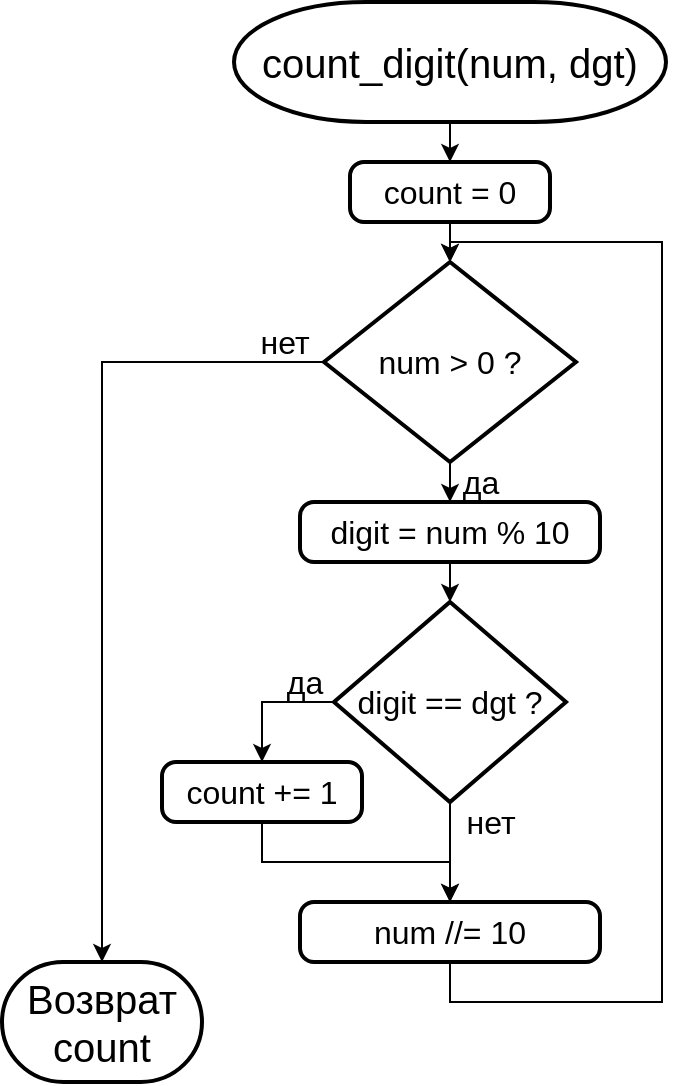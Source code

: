 <mxfile version="17.2.1" type="device"><diagram id="C5RBs43oDa-KdzZeNtuy" name="Page-1"><mxGraphModel dx="1038" dy="641" grid="1" gridSize="10" guides="1" tooltips="1" connect="1" arrows="1" fold="1" page="1" pageScale="1" pageWidth="827" pageHeight="1169" math="0" shadow="0"><root><mxCell id="WIyWlLk6GJQsqaUBKTNV-0"/><mxCell id="WIyWlLk6GJQsqaUBKTNV-1" parent="WIyWlLk6GJQsqaUBKTNV-0"/><mxCell id="OzIazLqkp1AnuGNdDS9O-1" style="edgeStyle=orthogonalEdgeStyle;rounded=0;orthogonalLoop=1;jettySize=auto;html=1;exitX=0.5;exitY=1;exitDx=0;exitDy=0;exitPerimeter=0;entryX=0.5;entryY=0;entryDx=0;entryDy=0;fontSize=16;" parent="WIyWlLk6GJQsqaUBKTNV-1" source="5FSRWbrrC5H5Z-ie-0Nd-0" target="OzIazLqkp1AnuGNdDS9O-0" edge="1"><mxGeometry relative="1" as="geometry"/></mxCell><mxCell id="5FSRWbrrC5H5Z-ie-0Nd-0" value="&lt;font style=&quot;font-size: 20px&quot;&gt;count_digit(num, dgt)&lt;/font&gt;" style="strokeWidth=2;html=1;shape=mxgraph.flowchart.terminator;whiteSpace=wrap;" parent="WIyWlLk6GJQsqaUBKTNV-1" vertex="1"><mxGeometry x="306" y="10" width="216" height="60" as="geometry"/></mxCell><mxCell id="5FSRWbrrC5H5Z-ie-0Nd-1" value="Возврат&lt;br&gt;count" style="strokeWidth=2;html=1;shape=mxgraph.flowchart.terminator;whiteSpace=wrap;fontSize=20;" parent="WIyWlLk6GJQsqaUBKTNV-1" vertex="1"><mxGeometry x="190" y="490" width="100" height="60" as="geometry"/></mxCell><mxCell id="OzIazLqkp1AnuGNdDS9O-3" style="edgeStyle=orthogonalEdgeStyle;rounded=0;orthogonalLoop=1;jettySize=auto;html=1;exitX=0.5;exitY=1;exitDx=0;exitDy=0;entryX=0.5;entryY=0;entryDx=0;entryDy=0;entryPerimeter=0;fontSize=16;" parent="WIyWlLk6GJQsqaUBKTNV-1" source="OzIazLqkp1AnuGNdDS9O-0" target="OzIazLqkp1AnuGNdDS9O-2" edge="1"><mxGeometry relative="1" as="geometry"/></mxCell><mxCell id="OzIazLqkp1AnuGNdDS9O-0" value="count = 0" style="rounded=1;whiteSpace=wrap;html=1;absoluteArcSize=1;arcSize=14;strokeWidth=2;fontSize=16;" parent="WIyWlLk6GJQsqaUBKTNV-1" vertex="1"><mxGeometry x="364" y="90" width="100" height="30" as="geometry"/></mxCell><mxCell id="OzIazLqkp1AnuGNdDS9O-8" style="edgeStyle=orthogonalEdgeStyle;rounded=0;orthogonalLoop=1;jettySize=auto;html=1;exitX=0.5;exitY=1;exitDx=0;exitDy=0;exitPerimeter=0;entryX=0.5;entryY=0;entryDx=0;entryDy=0;fontSize=16;" parent="WIyWlLk6GJQsqaUBKTNV-1" source="OzIazLqkp1AnuGNdDS9O-2" target="OzIazLqkp1AnuGNdDS9O-4" edge="1"><mxGeometry relative="1" as="geometry"/></mxCell><mxCell id="OzIazLqkp1AnuGNdDS9O-14" style="edgeStyle=orthogonalEdgeStyle;rounded=0;orthogonalLoop=1;jettySize=auto;html=1;exitX=0;exitY=0.5;exitDx=0;exitDy=0;exitPerimeter=0;entryX=0.5;entryY=0;entryDx=0;entryDy=0;entryPerimeter=0;fontSize=16;" parent="WIyWlLk6GJQsqaUBKTNV-1" source="OzIazLqkp1AnuGNdDS9O-2" target="5FSRWbrrC5H5Z-ie-0Nd-1" edge="1"><mxGeometry relative="1" as="geometry"/></mxCell><mxCell id="OzIazLqkp1AnuGNdDS9O-2" value="num &amp;gt; 0 ?" style="strokeWidth=2;html=1;shape=mxgraph.flowchart.decision;whiteSpace=wrap;fontSize=16;" parent="WIyWlLk6GJQsqaUBKTNV-1" vertex="1"><mxGeometry x="351" y="140" width="126" height="100" as="geometry"/></mxCell><mxCell id="mxxgGImrVNBU7ZgvN0np-1" style="edgeStyle=orthogonalEdgeStyle;rounded=0;orthogonalLoop=1;jettySize=auto;html=1;exitX=0.5;exitY=1;exitDx=0;exitDy=0;entryX=0.5;entryY=0;entryDx=0;entryDy=0;entryPerimeter=0;fontSize=16;" edge="1" parent="WIyWlLk6GJQsqaUBKTNV-1" source="OzIazLqkp1AnuGNdDS9O-4" target="mxxgGImrVNBU7ZgvN0np-0"><mxGeometry relative="1" as="geometry"/></mxCell><mxCell id="OzIazLqkp1AnuGNdDS9O-4" value="digit = num % 10" style="rounded=1;whiteSpace=wrap;html=1;absoluteArcSize=1;arcSize=14;strokeWidth=2;fontSize=16;" parent="WIyWlLk6GJQsqaUBKTNV-1" vertex="1"><mxGeometry x="339" y="260" width="150" height="30" as="geometry"/></mxCell><mxCell id="OzIazLqkp1AnuGNdDS9O-12" style="edgeStyle=orthogonalEdgeStyle;rounded=0;orthogonalLoop=1;jettySize=auto;html=1;exitX=0.5;exitY=1;exitDx=0;exitDy=0;entryX=0.5;entryY=0;entryDx=0;entryDy=0;entryPerimeter=0;fontSize=16;" parent="WIyWlLk6GJQsqaUBKTNV-1" source="OzIazLqkp1AnuGNdDS9O-7" target="OzIazLqkp1AnuGNdDS9O-2" edge="1"><mxGeometry relative="1" as="geometry"><Array as="points"><mxPoint x="414" y="510"/><mxPoint x="520" y="510"/><mxPoint x="520" y="130"/><mxPoint x="414" y="130"/></Array></mxGeometry></mxCell><mxCell id="OzIazLqkp1AnuGNdDS9O-7" value="num //= 10" style="rounded=1;whiteSpace=wrap;html=1;absoluteArcSize=1;arcSize=14;strokeWidth=2;fontSize=16;" parent="WIyWlLk6GJQsqaUBKTNV-1" vertex="1"><mxGeometry x="339" y="460" width="150" height="30" as="geometry"/></mxCell><mxCell id="OzIazLqkp1AnuGNdDS9O-13" value="да" style="text;html=1;align=center;verticalAlign=middle;resizable=0;points=[];autosize=1;strokeColor=none;fillColor=none;fontSize=16;" parent="WIyWlLk6GJQsqaUBKTNV-1" vertex="1"><mxGeometry x="414" y="240" width="30" height="20" as="geometry"/></mxCell><mxCell id="OzIazLqkp1AnuGNdDS9O-15" value="нет" style="text;html=1;align=center;verticalAlign=middle;resizable=0;points=[];autosize=1;strokeColor=none;fillColor=none;fontSize=16;" parent="WIyWlLk6GJQsqaUBKTNV-1" vertex="1"><mxGeometry x="311" y="170" width="40" height="20" as="geometry"/></mxCell><mxCell id="mxxgGImrVNBU7ZgvN0np-2" style="edgeStyle=orthogonalEdgeStyle;rounded=0;orthogonalLoop=1;jettySize=auto;html=1;exitX=0.5;exitY=1;exitDx=0;exitDy=0;exitPerimeter=0;entryX=0.5;entryY=0;entryDx=0;entryDy=0;fontSize=16;" edge="1" parent="WIyWlLk6GJQsqaUBKTNV-1" source="mxxgGImrVNBU7ZgvN0np-0" target="OzIazLqkp1AnuGNdDS9O-7"><mxGeometry relative="1" as="geometry"/></mxCell><mxCell id="mxxgGImrVNBU7ZgvN0np-5" style="edgeStyle=orthogonalEdgeStyle;rounded=0;orthogonalLoop=1;jettySize=auto;html=1;exitX=0;exitY=0.5;exitDx=0;exitDy=0;exitPerimeter=0;entryX=0.5;entryY=0;entryDx=0;entryDy=0;fontSize=16;" edge="1" parent="WIyWlLk6GJQsqaUBKTNV-1" source="mxxgGImrVNBU7ZgvN0np-0" target="mxxgGImrVNBU7ZgvN0np-4"><mxGeometry relative="1" as="geometry"/></mxCell><mxCell id="mxxgGImrVNBU7ZgvN0np-0" value="digit == dgt ?" style="strokeWidth=2;html=1;shape=mxgraph.flowchart.decision;whiteSpace=wrap;fontSize=16;" vertex="1" parent="WIyWlLk6GJQsqaUBKTNV-1"><mxGeometry x="356" y="310" width="116" height="100" as="geometry"/></mxCell><mxCell id="mxxgGImrVNBU7ZgvN0np-6" style="edgeStyle=orthogonalEdgeStyle;rounded=0;orthogonalLoop=1;jettySize=auto;html=1;exitX=0.5;exitY=1;exitDx=0;exitDy=0;entryX=0.5;entryY=0;entryDx=0;entryDy=0;fontSize=16;" edge="1" parent="WIyWlLk6GJQsqaUBKTNV-1" source="mxxgGImrVNBU7ZgvN0np-4" target="OzIazLqkp1AnuGNdDS9O-7"><mxGeometry relative="1" as="geometry"/></mxCell><mxCell id="mxxgGImrVNBU7ZgvN0np-4" value="count += 1" style="rounded=1;whiteSpace=wrap;html=1;absoluteArcSize=1;arcSize=14;strokeWidth=2;fontSize=16;" vertex="1" parent="WIyWlLk6GJQsqaUBKTNV-1"><mxGeometry x="270" y="390" width="100" height="30" as="geometry"/></mxCell><mxCell id="mxxgGImrVNBU7ZgvN0np-7" value="да" style="text;html=1;align=center;verticalAlign=middle;resizable=0;points=[];autosize=1;strokeColor=none;fillColor=none;fontSize=16;" vertex="1" parent="WIyWlLk6GJQsqaUBKTNV-1"><mxGeometry x="326" y="340" width="30" height="20" as="geometry"/></mxCell><mxCell id="mxxgGImrVNBU7ZgvN0np-8" value="нет" style="text;html=1;align=center;verticalAlign=middle;resizable=0;points=[];autosize=1;strokeColor=none;fillColor=none;fontSize=16;" vertex="1" parent="WIyWlLk6GJQsqaUBKTNV-1"><mxGeometry x="414" y="410" width="40" height="20" as="geometry"/></mxCell></root></mxGraphModel></diagram></mxfile>